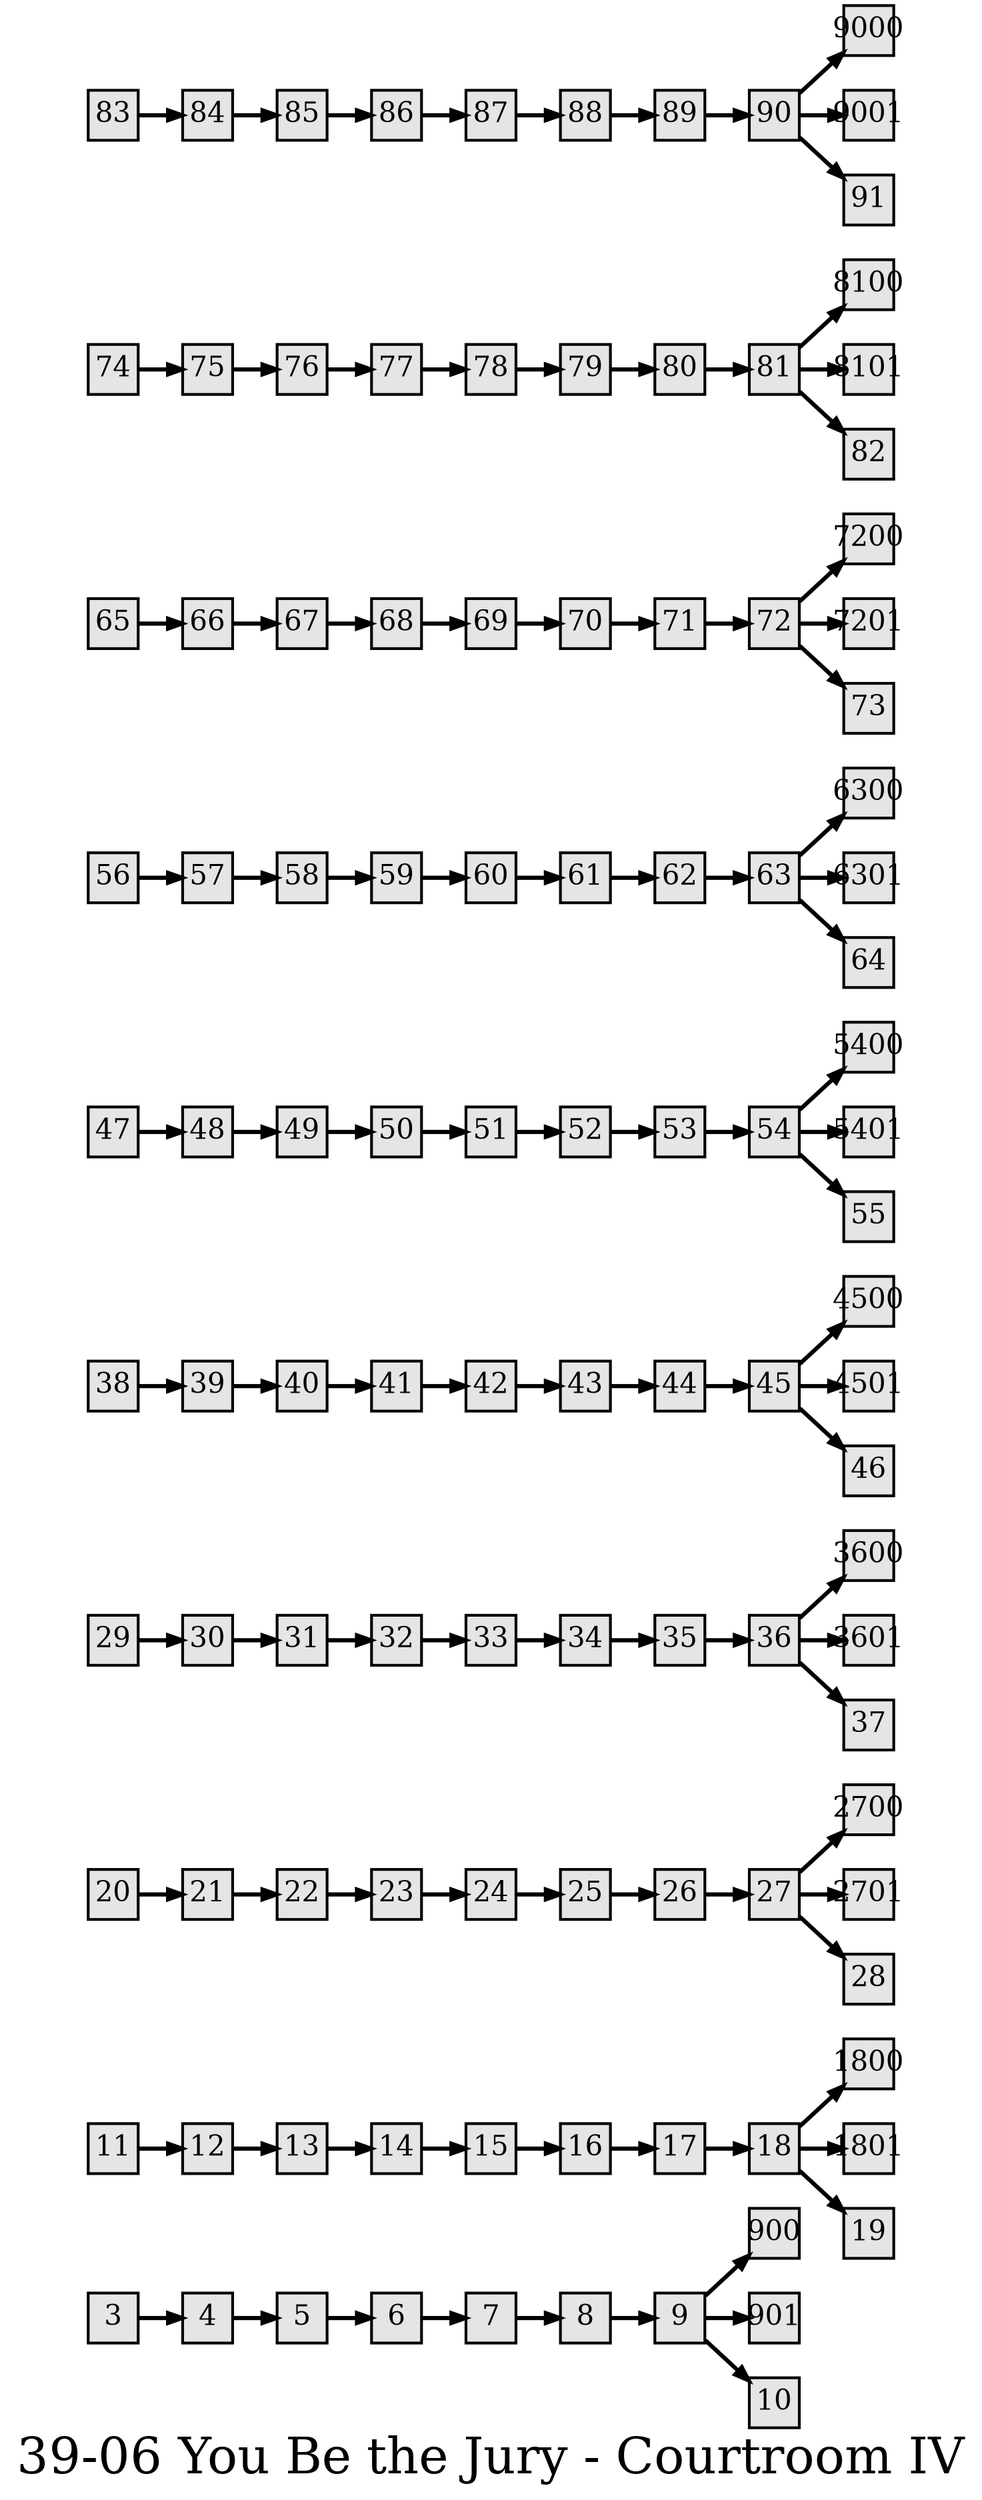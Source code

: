 digraph g{
  graph [ label="39-06 You Be the Jury - Courtroom IV" rankdir=LR, ordering=out, fontsize=36, nodesep="0.35", ranksep="0.45"];
  node  [shape=rect, penwidth=2, fontsize=20, style=filled, fillcolor=grey90, margin="0,0", labelfloat=true, regular=true, fixedsize=true];
  edge  [labelfloat=true, penwidth=3, fontsize=12];
  // ---;
  // group  : Katz;
  // id     : 39-06;
  // gbid   :;
  // series :;
  // title  :;
  // author :;
  // credit:;
  // - name : Yee-Ann Wong;
  // role : encoder;
  // date : 2017-09-16;
  // - name : Jeremy Douglass;
  // role : editor;
  // date : 2018-04-28;
  // render:;
  // - name   : small;
  // styles : gvStyles-small.txt;
  // engine : dot;
  // comment: >;
  
  // ---;
  
  // From | To | Label;
  
  3 -> 4;
  4 -> 5;
  5 -> 6;
  6 -> 7;
  7 -> 8;
  8 -> 9;
  9 -> 900;	// guilty (reader decides)
  9 -> 901;	// not guilty (reader decides)
  9 -> 10;	// verdict (answer)
  11 -> 12;
  12 -> 13;
  13 -> 14;
  14 -> 15;
  15 -> 16;
  16 -> 17;
  17 -> 18;
  18 -> 1800;	// guilty (reader decides)
  18 -> 1801;	// not guilty (reader decides)
  18 -> 19;	// verdict (answer)
  20 -> 21;
  21 -> 22;
  22 -> 23;
  23 -> 24;
  24 -> 25;
  25 -> 26;
  26 -> 27;
  27 -> 2700;	// guilty (reader decides)
  27 -> 2701;	// not guilty (reader decides)
  27 -> 28;	// verdict (answer)
  29 -> 30;
  30 -> 31;
  31 -> 32;
  32 -> 33;
  33 -> 34;
  34 -> 35;
  35 -> 36;
  36 -> 3600;	// guilty (reader decides)
  36 -> 3601;	// not guilty (reader decides)
  36 -> 37;	// verdict (answer)
  38 -> 39;
  39 -> 40;
  40 -> 41;
  41 -> 42;
  42 -> 43;
  43 -> 44;
  44 -> 45;
  45 -> 4500;	// guilty (reader decides)
  45 -> 4501;	// not guilty (reader decides)
  45 -> 46;	// verdict (answer)
  47 -> 48;
  48 -> 49;
  49 -> 50;
  50 -> 51;
  51 -> 52;
  52 -> 53;
  53 -> 54;
  54 -> 5400;	// guilty (reader decides)
  54 -> 5401;	// not guilty (reader decides)
  54 -> 55;	// verdict (answer)
  56 -> 57;
  57 -> 58;
  58 -> 59;
  59 -> 60;
  60 -> 61;
  61 -> 62;
  62 -> 63;
  63 -> 6300;	// guilty (Reader decides)
  63 -> 6301;	// not guilty (reader decides)
  63 -> 64;	// verdict (answer)
  65 -> 66;
  66 -> 67;
  67 -> 68;
  68 -> 69;
  69 -> 70;
  70 -> 71;
  71 -> 72;
  72 -> 7200;	// guilty (reader decides)
  72 -> 7201;	// not guilty (reader decides)
  72 -> 73;	// verdict (answer)
  74 -> 75;
  75 -> 76;
  76 -> 77;
  77 -> 78;
  78 -> 79;
  79 -> 80;
  80 -> 81;
  81 -> 8100;	// guilty (Reader decides)
  81 -> 8101;	// not guilty (reader decides)
  81 -> 82;	// verdict (answer)
  83 -> 84;
  84 -> 85;
  85 -> 86;
  86 -> 87;
  87 -> 88;
  88 -> 89;
  89 -> 90;
  90 -> 9000;	// guilty (reader decides)
  90 -> 9001;	// not guilty (Reader decides)
  90 -> 91;	// verdict (answer)
}

